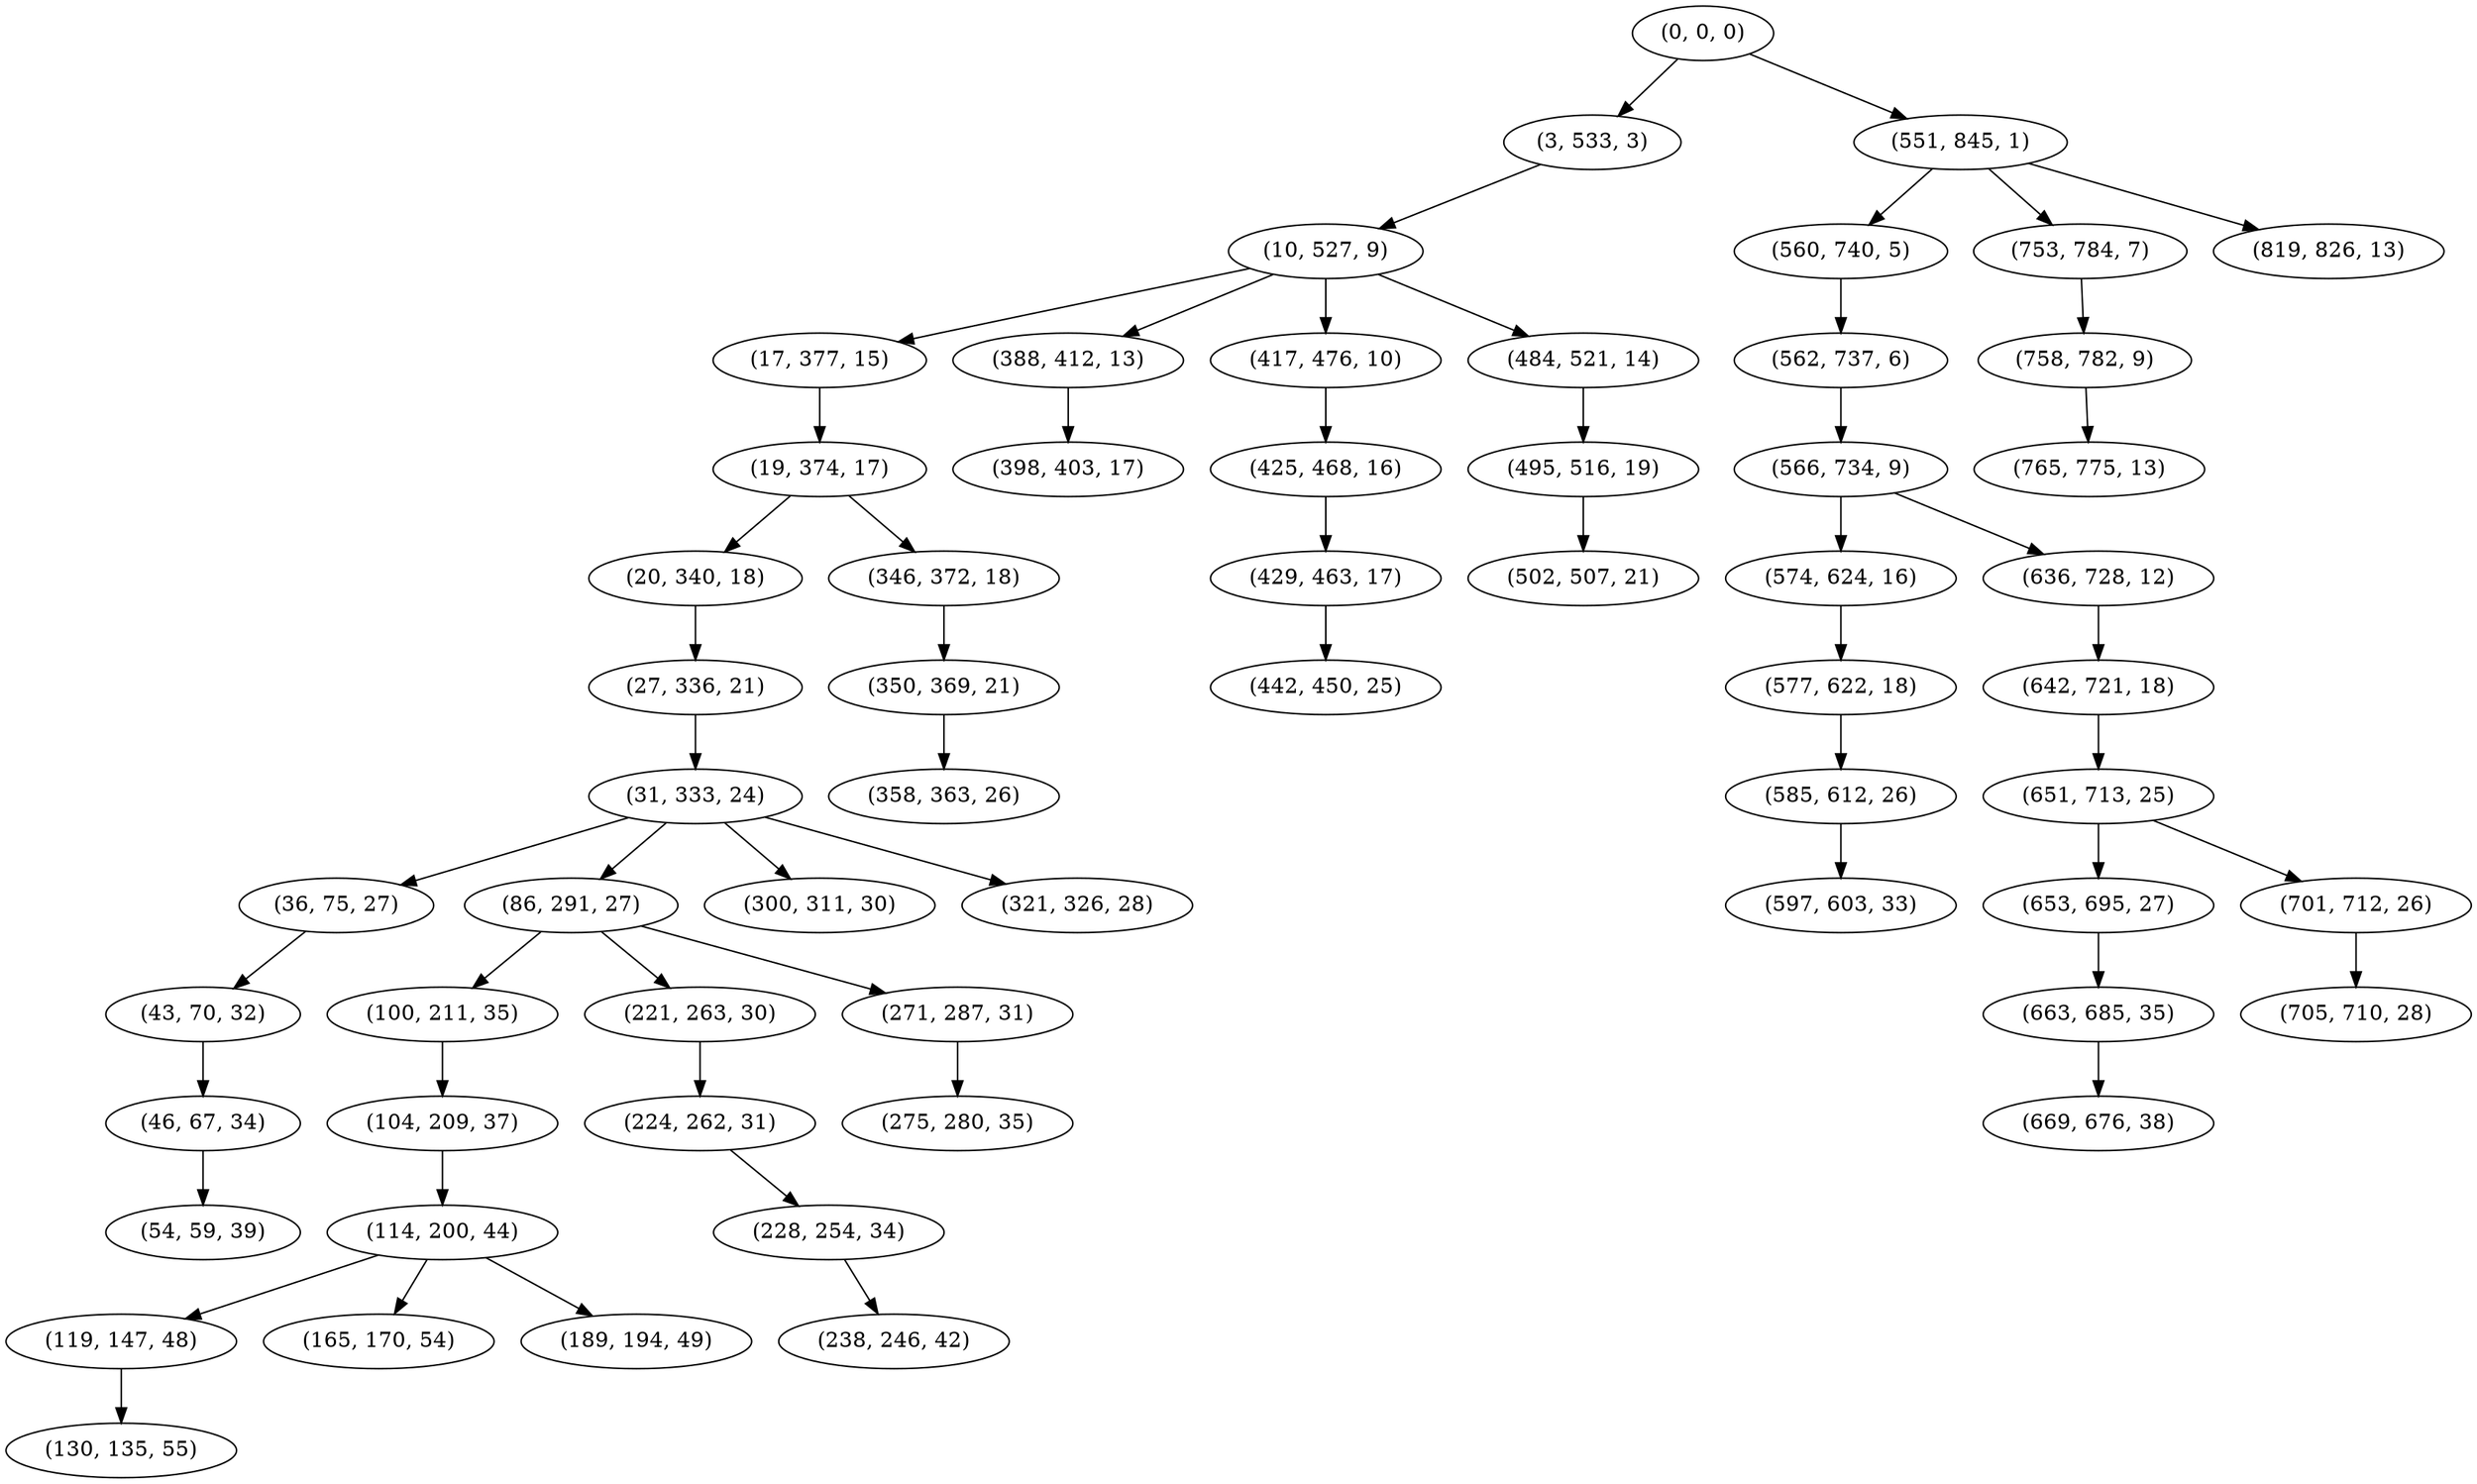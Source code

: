 digraph tree {
    "(0, 0, 0)";
    "(3, 533, 3)";
    "(10, 527, 9)";
    "(17, 377, 15)";
    "(19, 374, 17)";
    "(20, 340, 18)";
    "(27, 336, 21)";
    "(31, 333, 24)";
    "(36, 75, 27)";
    "(43, 70, 32)";
    "(46, 67, 34)";
    "(54, 59, 39)";
    "(86, 291, 27)";
    "(100, 211, 35)";
    "(104, 209, 37)";
    "(114, 200, 44)";
    "(119, 147, 48)";
    "(130, 135, 55)";
    "(165, 170, 54)";
    "(189, 194, 49)";
    "(221, 263, 30)";
    "(224, 262, 31)";
    "(228, 254, 34)";
    "(238, 246, 42)";
    "(271, 287, 31)";
    "(275, 280, 35)";
    "(300, 311, 30)";
    "(321, 326, 28)";
    "(346, 372, 18)";
    "(350, 369, 21)";
    "(358, 363, 26)";
    "(388, 412, 13)";
    "(398, 403, 17)";
    "(417, 476, 10)";
    "(425, 468, 16)";
    "(429, 463, 17)";
    "(442, 450, 25)";
    "(484, 521, 14)";
    "(495, 516, 19)";
    "(502, 507, 21)";
    "(551, 845, 1)";
    "(560, 740, 5)";
    "(562, 737, 6)";
    "(566, 734, 9)";
    "(574, 624, 16)";
    "(577, 622, 18)";
    "(585, 612, 26)";
    "(597, 603, 33)";
    "(636, 728, 12)";
    "(642, 721, 18)";
    "(651, 713, 25)";
    "(653, 695, 27)";
    "(663, 685, 35)";
    "(669, 676, 38)";
    "(701, 712, 26)";
    "(705, 710, 28)";
    "(753, 784, 7)";
    "(758, 782, 9)";
    "(765, 775, 13)";
    "(819, 826, 13)";
    "(0, 0, 0)" -> "(3, 533, 3)";
    "(0, 0, 0)" -> "(551, 845, 1)";
    "(3, 533, 3)" -> "(10, 527, 9)";
    "(10, 527, 9)" -> "(17, 377, 15)";
    "(10, 527, 9)" -> "(388, 412, 13)";
    "(10, 527, 9)" -> "(417, 476, 10)";
    "(10, 527, 9)" -> "(484, 521, 14)";
    "(17, 377, 15)" -> "(19, 374, 17)";
    "(19, 374, 17)" -> "(20, 340, 18)";
    "(19, 374, 17)" -> "(346, 372, 18)";
    "(20, 340, 18)" -> "(27, 336, 21)";
    "(27, 336, 21)" -> "(31, 333, 24)";
    "(31, 333, 24)" -> "(36, 75, 27)";
    "(31, 333, 24)" -> "(86, 291, 27)";
    "(31, 333, 24)" -> "(300, 311, 30)";
    "(31, 333, 24)" -> "(321, 326, 28)";
    "(36, 75, 27)" -> "(43, 70, 32)";
    "(43, 70, 32)" -> "(46, 67, 34)";
    "(46, 67, 34)" -> "(54, 59, 39)";
    "(86, 291, 27)" -> "(100, 211, 35)";
    "(86, 291, 27)" -> "(221, 263, 30)";
    "(86, 291, 27)" -> "(271, 287, 31)";
    "(100, 211, 35)" -> "(104, 209, 37)";
    "(104, 209, 37)" -> "(114, 200, 44)";
    "(114, 200, 44)" -> "(119, 147, 48)";
    "(114, 200, 44)" -> "(165, 170, 54)";
    "(114, 200, 44)" -> "(189, 194, 49)";
    "(119, 147, 48)" -> "(130, 135, 55)";
    "(221, 263, 30)" -> "(224, 262, 31)";
    "(224, 262, 31)" -> "(228, 254, 34)";
    "(228, 254, 34)" -> "(238, 246, 42)";
    "(271, 287, 31)" -> "(275, 280, 35)";
    "(346, 372, 18)" -> "(350, 369, 21)";
    "(350, 369, 21)" -> "(358, 363, 26)";
    "(388, 412, 13)" -> "(398, 403, 17)";
    "(417, 476, 10)" -> "(425, 468, 16)";
    "(425, 468, 16)" -> "(429, 463, 17)";
    "(429, 463, 17)" -> "(442, 450, 25)";
    "(484, 521, 14)" -> "(495, 516, 19)";
    "(495, 516, 19)" -> "(502, 507, 21)";
    "(551, 845, 1)" -> "(560, 740, 5)";
    "(551, 845, 1)" -> "(753, 784, 7)";
    "(551, 845, 1)" -> "(819, 826, 13)";
    "(560, 740, 5)" -> "(562, 737, 6)";
    "(562, 737, 6)" -> "(566, 734, 9)";
    "(566, 734, 9)" -> "(574, 624, 16)";
    "(566, 734, 9)" -> "(636, 728, 12)";
    "(574, 624, 16)" -> "(577, 622, 18)";
    "(577, 622, 18)" -> "(585, 612, 26)";
    "(585, 612, 26)" -> "(597, 603, 33)";
    "(636, 728, 12)" -> "(642, 721, 18)";
    "(642, 721, 18)" -> "(651, 713, 25)";
    "(651, 713, 25)" -> "(653, 695, 27)";
    "(651, 713, 25)" -> "(701, 712, 26)";
    "(653, 695, 27)" -> "(663, 685, 35)";
    "(663, 685, 35)" -> "(669, 676, 38)";
    "(701, 712, 26)" -> "(705, 710, 28)";
    "(753, 784, 7)" -> "(758, 782, 9)";
    "(758, 782, 9)" -> "(765, 775, 13)";
}
